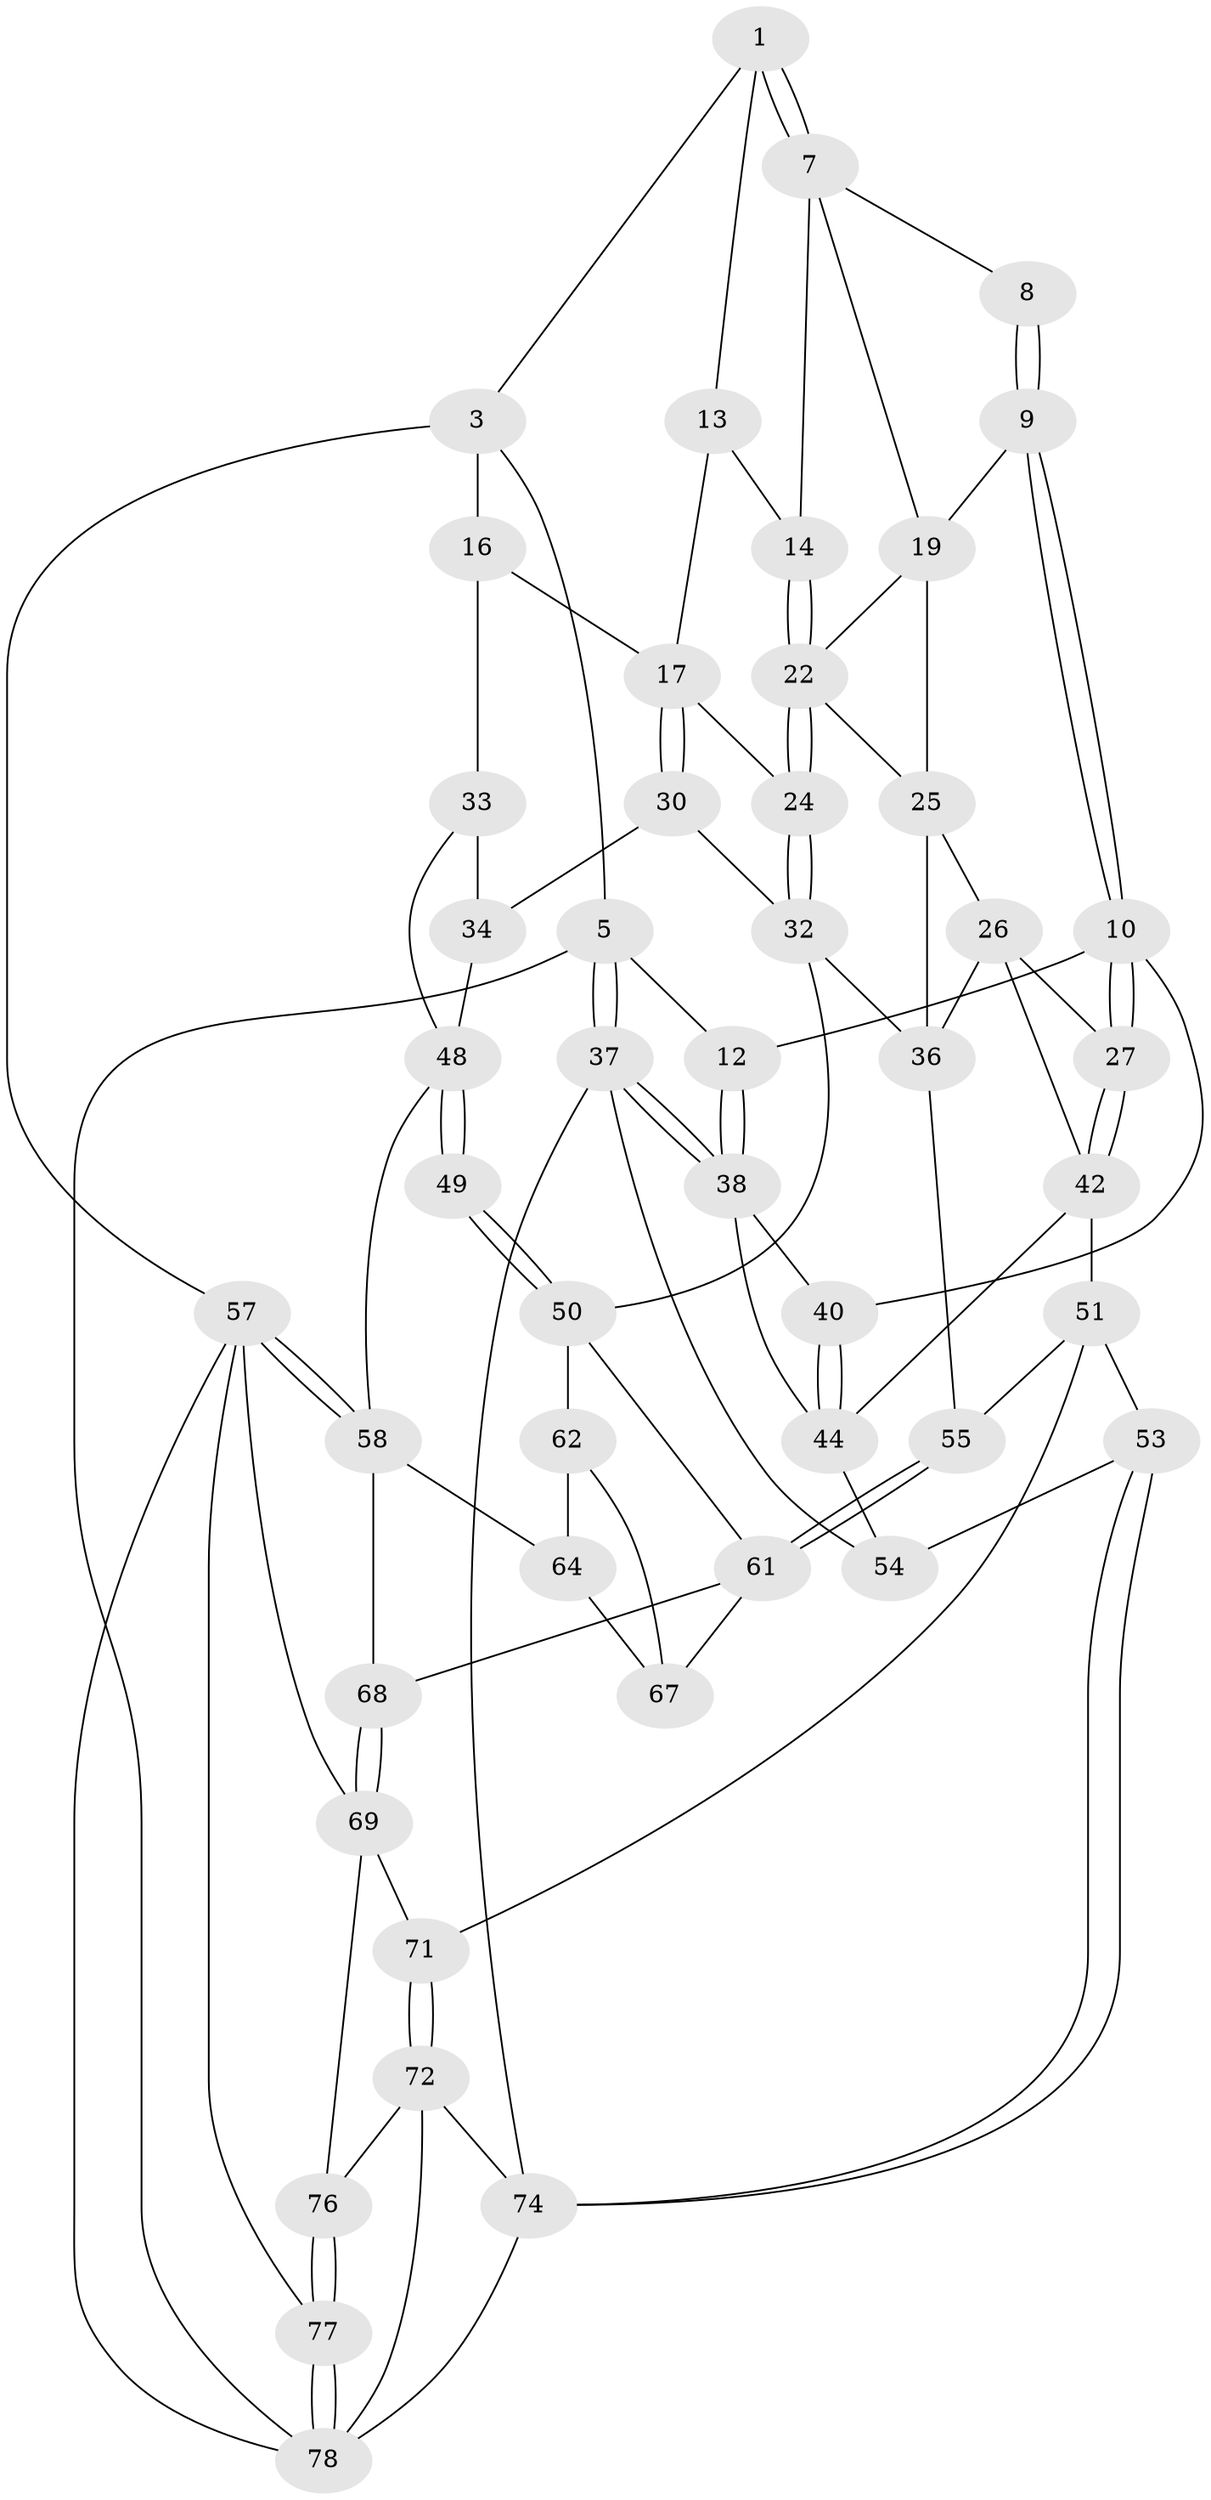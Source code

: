 // original degree distribution, {3: 0.0375, 4: 0.25, 6: 0.25, 5: 0.4625}
// Generated by graph-tools (version 1.1) at 2025/42/03/06/25 10:42:33]
// undirected, 49 vertices, 108 edges
graph export_dot {
graph [start="1"]
  node [color=gray90,style=filled];
  1 [pos="+0.31427583166539913+0",super="+2"];
  3 [pos="+0.9493669197582701+0",super="+4"];
  5 [pos="+0+0",super="+6"];
  7 [pos="+0.32074480293946467+0",super="+15"];
  8 [pos="+0.3109897664578581+0.03923057628689892"];
  9 [pos="+0.21712948320337142+0.16274542104988612",super="+21"];
  10 [pos="+0.17452330669996047+0.18837717887900735",super="+11"];
  12 [pos="+0.08795421343607689+0.15428609463584947"];
  13 [pos="+0.5924873540590413+0"];
  14 [pos="+0.5666789611190717+0.09874046019766351"];
  16 [pos="+0.8171922845301776+0.14087244056115295",super="+29"];
  17 [pos="+0.8137054276956306+0.1513694326683354",super="+18"];
  19 [pos="+0.39360467550804773+0.18052775681250388",super="+20"];
  22 [pos="+0.596158467481468+0.16695224143532117",super="+23"];
  24 [pos="+0.7081166984802564+0.2143730793307717"];
  25 [pos="+0.3888339781803609+0.19429691806728647",super="+28"];
  26 [pos="+0.36860030329778476+0.24440561200869038",super="+46"];
  27 [pos="+0.25826220409575285+0.2848679285157761"];
  30 [pos="+0.8558168079131757+0.18924211684882328",super="+31"];
  32 [pos="+0.6976224120275714+0.3204264502914931",super="+35"];
  33 [pos="+1+0.22499926387236618"];
  34 [pos="+0.9025926391137917+0.212231973231973",super="+39"];
  36 [pos="+0.5105525436190285+0.4389488719811451",super="+45"];
  37 [pos="+0+0.23756652116699323",super="+59"];
  38 [pos="+0+0.23507452457317948",super="+41"];
  40 [pos="+0.12407642200226505+0.3401926876324221"];
  42 [pos="+0.2534033437257588+0.3377962113403712",super="+43"];
  44 [pos="+0.19759499569268957+0.3775114922641162",super="+47"];
  48 [pos="+0.9578289780135965+0.5446766680285068",super="+56"];
  49 [pos="+0.868800458326448+0.5658340592296702"];
  50 [pos="+0.6439593334060036+0.4931201454851913",super="+60"];
  51 [pos="+0.3367673418171951+0.6176936525568807",super="+52"];
  53 [pos="+0.1104078511249254+0.6629074452690481"];
  54 [pos="+0.030170666612575538+0.6247707405072697"];
  55 [pos="+0.3593029293093743+0.6121429197297313"];
  57 [pos="+1+1",super="+79"];
  58 [pos="+1+1",super="+63"];
  61 [pos="+0.5758814556562138+0.7749480821931649",super="+66"];
  62 [pos="+0.8296889539832791+0.6131029699310192",super="+65"];
  64 [pos="+0.7796483037742079+0.7562244925915025"];
  67 [pos="+0.6268656054178432+0.7710931067908428"];
  68 [pos="+0.5829572097596889+0.8544842798147851"];
  69 [pos="+0.4634669074529229+1",super="+70"];
  71 [pos="+0.29843683355988754+0.7353362863150212"];
  72 [pos="+0.23128582852065518+0.8806694684663141",super="+73"];
  74 [pos="+0.11080652920790734+0.7928693785497821",super="+75"];
  76 [pos="+0.27199096576542153+0.8870540808242595"];
  77 [pos="+0.2620090304283293+1"];
  78 [pos="+0.1573644186473493+1",super="+80"];
  1 -- 7;
  1 -- 7;
  1 -- 3;
  1 -- 13;
  3 -- 16 [weight=2];
  3 -- 57;
  3 -- 5;
  5 -- 37;
  5 -- 37;
  5 -- 12;
  5 -- 78;
  7 -- 8;
  7 -- 19;
  7 -- 14;
  8 -- 9 [weight=2];
  8 -- 9;
  9 -- 10;
  9 -- 10;
  9 -- 19;
  10 -- 27;
  10 -- 27;
  10 -- 40;
  10 -- 12;
  12 -- 38;
  12 -- 38;
  13 -- 14;
  13 -- 17;
  14 -- 22;
  14 -- 22;
  16 -- 17;
  16 -- 33;
  17 -- 30;
  17 -- 30;
  17 -- 24;
  19 -- 25;
  19 -- 22;
  22 -- 24;
  22 -- 24;
  22 -- 25;
  24 -- 32;
  24 -- 32;
  25 -- 26;
  25 -- 36;
  26 -- 27;
  26 -- 42;
  26 -- 36;
  27 -- 42;
  27 -- 42;
  30 -- 34 [weight=2];
  30 -- 32;
  32 -- 50;
  32 -- 36;
  33 -- 34;
  33 -- 48;
  34 -- 48;
  36 -- 55;
  37 -- 38;
  37 -- 38;
  37 -- 54;
  37 -- 74;
  38 -- 40;
  38 -- 44;
  40 -- 44;
  40 -- 44;
  42 -- 51;
  42 -- 44;
  44 -- 54;
  48 -- 49;
  48 -- 49;
  48 -- 58;
  49 -- 50;
  49 -- 50;
  50 -- 61;
  50 -- 62;
  51 -- 55;
  51 -- 53;
  51 -- 71;
  53 -- 54;
  53 -- 74;
  53 -- 74;
  55 -- 61;
  55 -- 61;
  57 -- 58;
  57 -- 58;
  57 -- 77;
  57 -- 69;
  57 -- 78;
  58 -- 64;
  58 -- 68;
  61 -- 67;
  61 -- 68;
  62 -- 64;
  62 -- 67;
  64 -- 67;
  68 -- 69;
  68 -- 69;
  69 -- 76;
  69 -- 71;
  71 -- 72;
  71 -- 72;
  72 -- 76;
  72 -- 74;
  72 -- 78;
  74 -- 78;
  76 -- 77;
  76 -- 77;
  77 -- 78;
  77 -- 78;
}
